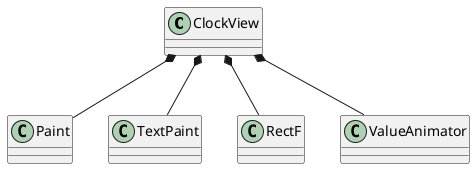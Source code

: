@startuml

class ClockView
class Paint
class TextPaint
class RectF
class ValueAnimator

ClockView *-- Paint
ClockView *-- TextPaint
ClockView *-- RectF
ClockView *-- ValueAnimator

@enduml